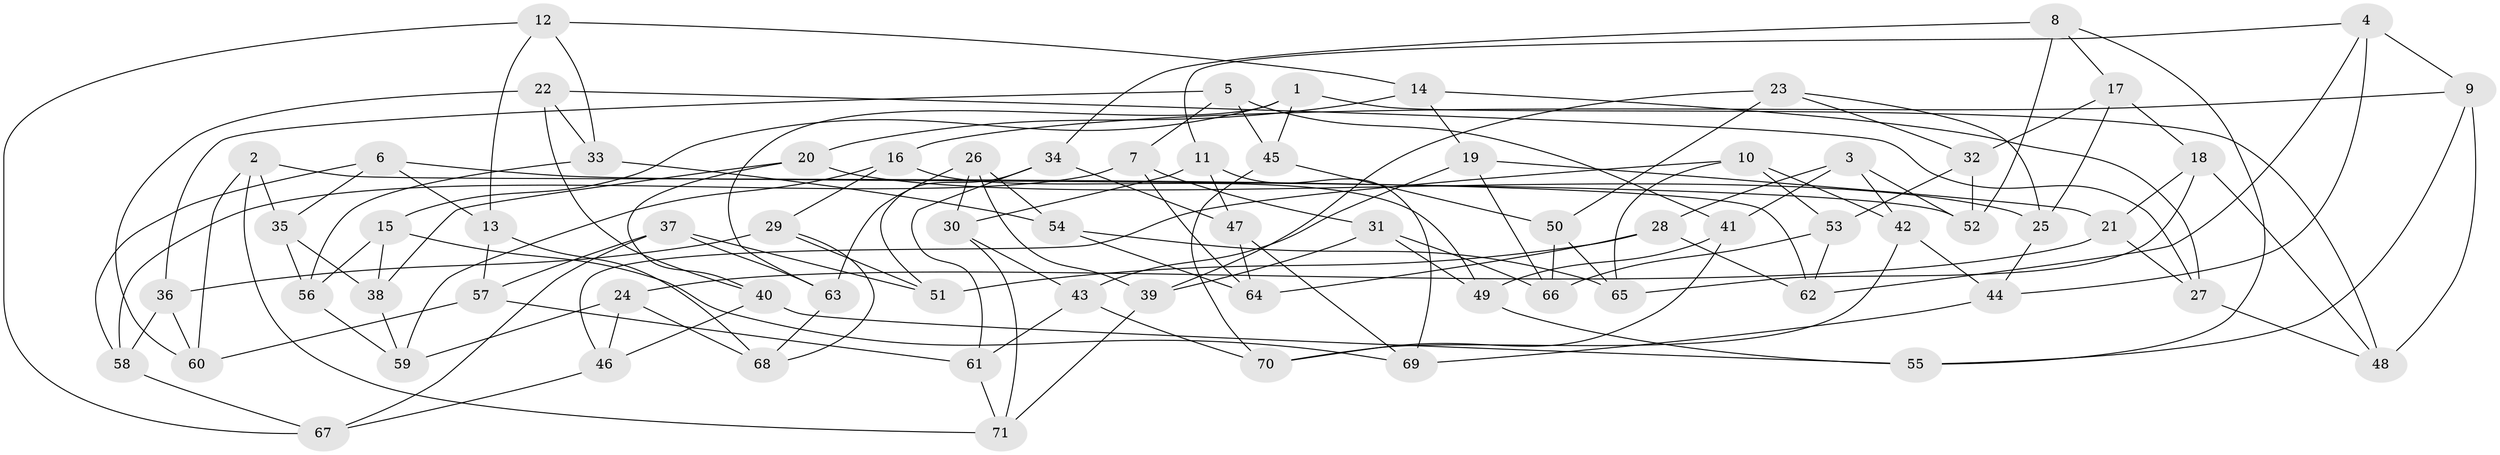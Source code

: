 // coarse degree distribution, {5: 0.19047619047619047, 4: 0.5952380952380952, 9: 0.023809523809523808, 3: 0.07142857142857142, 10: 0.023809523809523808, 6: 0.047619047619047616, 7: 0.047619047619047616}
// Generated by graph-tools (version 1.1) at 2025/04/03/04/25 22:04:04]
// undirected, 71 vertices, 142 edges
graph export_dot {
graph [start="1"]
  node [color=gray90,style=filled];
  1;
  2;
  3;
  4;
  5;
  6;
  7;
  8;
  9;
  10;
  11;
  12;
  13;
  14;
  15;
  16;
  17;
  18;
  19;
  20;
  21;
  22;
  23;
  24;
  25;
  26;
  27;
  28;
  29;
  30;
  31;
  32;
  33;
  34;
  35;
  36;
  37;
  38;
  39;
  40;
  41;
  42;
  43;
  44;
  45;
  46;
  47;
  48;
  49;
  50;
  51;
  52;
  53;
  54;
  55;
  56;
  57;
  58;
  59;
  60;
  61;
  62;
  63;
  64;
  65;
  66;
  67;
  68;
  69;
  70;
  71;
  1 -- 63;
  1 -- 48;
  1 -- 15;
  1 -- 45;
  2 -- 62;
  2 -- 60;
  2 -- 35;
  2 -- 71;
  3 -- 42;
  3 -- 41;
  3 -- 28;
  3 -- 52;
  4 -- 44;
  4 -- 62;
  4 -- 11;
  4 -- 9;
  5 -- 41;
  5 -- 45;
  5 -- 36;
  5 -- 7;
  6 -- 13;
  6 -- 52;
  6 -- 35;
  6 -- 58;
  7 -- 31;
  7 -- 58;
  7 -- 64;
  8 -- 34;
  8 -- 17;
  8 -- 52;
  8 -- 55;
  9 -- 16;
  9 -- 48;
  9 -- 55;
  10 -- 46;
  10 -- 65;
  10 -- 53;
  10 -- 42;
  11 -- 30;
  11 -- 69;
  11 -- 47;
  12 -- 67;
  12 -- 14;
  12 -- 13;
  12 -- 33;
  13 -- 68;
  13 -- 57;
  14 -- 19;
  14 -- 27;
  14 -- 20;
  15 -- 69;
  15 -- 56;
  15 -- 38;
  16 -- 59;
  16 -- 49;
  16 -- 29;
  17 -- 18;
  17 -- 32;
  17 -- 25;
  18 -- 65;
  18 -- 48;
  18 -- 21;
  19 -- 21;
  19 -- 43;
  19 -- 66;
  20 -- 38;
  20 -- 25;
  20 -- 40;
  21 -- 24;
  21 -- 27;
  22 -- 60;
  22 -- 33;
  22 -- 40;
  22 -- 27;
  23 -- 39;
  23 -- 50;
  23 -- 32;
  23 -- 25;
  24 -- 46;
  24 -- 59;
  24 -- 68;
  25 -- 44;
  26 -- 54;
  26 -- 39;
  26 -- 63;
  26 -- 30;
  27 -- 48;
  28 -- 62;
  28 -- 64;
  28 -- 51;
  29 -- 36;
  29 -- 68;
  29 -- 51;
  30 -- 71;
  30 -- 43;
  31 -- 49;
  31 -- 66;
  31 -- 39;
  32 -- 52;
  32 -- 53;
  33 -- 54;
  33 -- 56;
  34 -- 61;
  34 -- 47;
  34 -- 51;
  35 -- 38;
  35 -- 56;
  36 -- 58;
  36 -- 60;
  37 -- 51;
  37 -- 63;
  37 -- 67;
  37 -- 57;
  38 -- 59;
  39 -- 71;
  40 -- 55;
  40 -- 46;
  41 -- 49;
  41 -- 70;
  42 -- 70;
  42 -- 44;
  43 -- 61;
  43 -- 70;
  44 -- 69;
  45 -- 50;
  45 -- 70;
  46 -- 67;
  47 -- 64;
  47 -- 69;
  49 -- 55;
  50 -- 66;
  50 -- 65;
  53 -- 66;
  53 -- 62;
  54 -- 64;
  54 -- 65;
  56 -- 59;
  57 -- 61;
  57 -- 60;
  58 -- 67;
  61 -- 71;
  63 -- 68;
}
